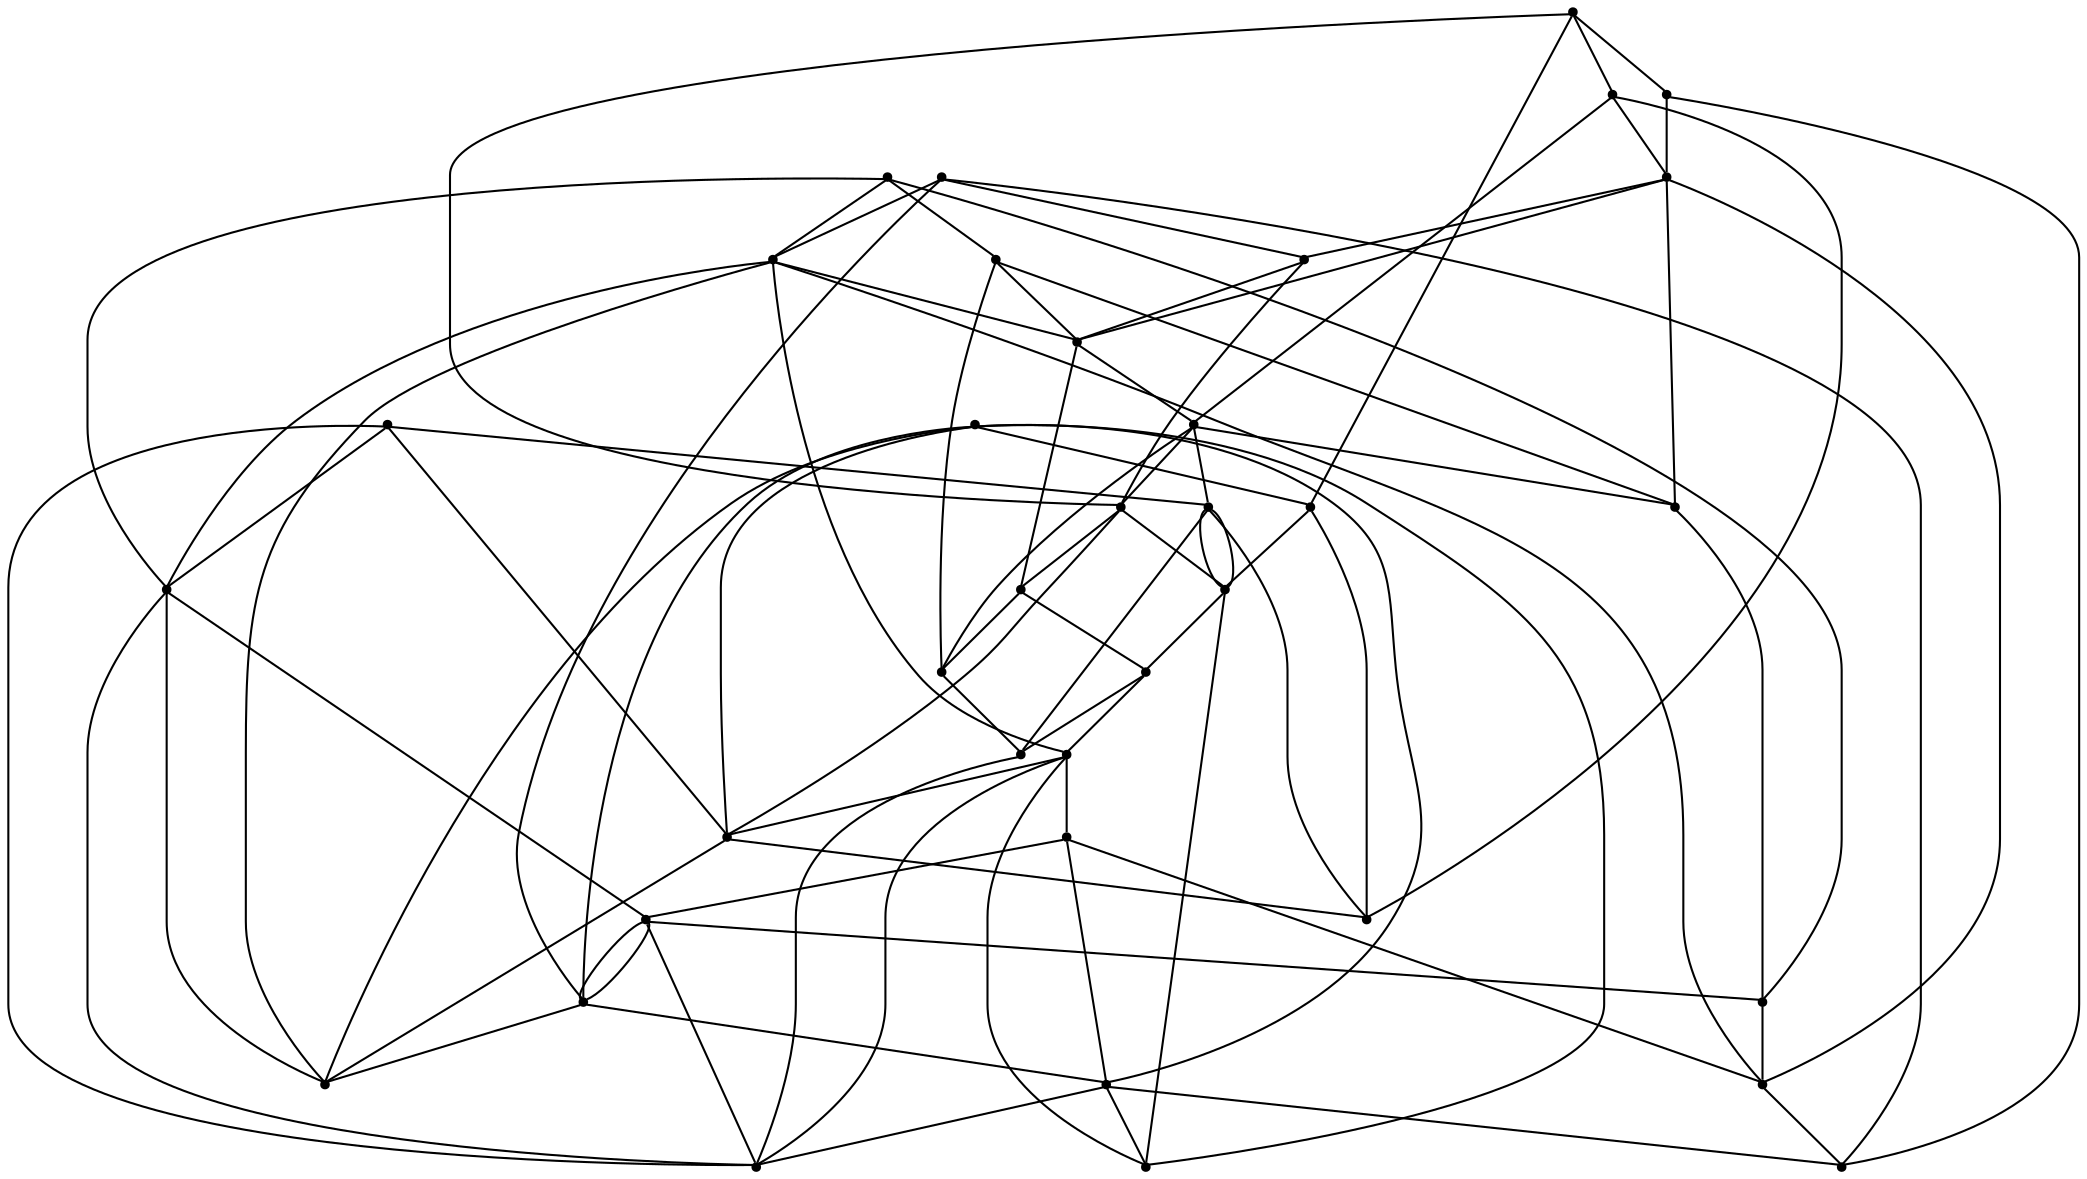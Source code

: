 graph {
  node [shape=point,comment="{\"directed\":false,\"doi\":\"10.1007/978-3-319-03841-4_15\",\"figure\":\"5\"}"]

  v0 [pos="1485.1206804228555,758.1830917807997"]
  v1 [pos="1485.1206804228555,1041.6960771599815"]
  v2 [pos="1464.4933468562451,1053.9732732834536"]
  v3 [pos="1464.4933468562451,770.4600335494999"]
  v4 [pos="1470.9396192333813,885.7623582018466"]
  v5 [pos="1341.0126002052261,736.9213220543318"]
  v6 [pos="1439.9256419749543,745.9061500120995"]
  v7 [pos="1341.0126002052261,1020.4343074335137"]
  v8 [pos="1439.9256419749543,1029.4191353912813"]
  v9 [pos="1499.3059408067163,914.1170650937064"]
  v10 [pos="1383.564182162422,779.4448615072674"]
  v11 [pos="1356.7239496279349,875.3857009329902"]
  v12 [pos="1267.8224235181278,928.2902216859022"]
  v13 [pos="1264.0238068260837,782.7372296729719"]
  v14 [pos="993.7914598425727,758.1830917807997"]
  v15 [pos="1264.0238068260837,1066.2502150521539"]
  v16 [pos="1014.4188570333406,745.9061500120995"]
  v17 [pos="1095.3480217271635,736.9213220543318"]
  v18 [pos="1383.5641821624222,1062.9581012412214"]
  v19 [pos="1137.8996036843596,1062.9581012412214"]
  v20 [pos="1095.3480217271635,1020.4343074335137"]
  v21 [pos="1214.888397063502,733.629208243399"]
  v22 [pos="1214.888397063502,1017.1421936225811"]
  v23 [pos="1038.9865619146315,1053.9732732834536"]
  v24 [pos="993.7914598425729,1041.6960771599815"]
  v25 [pos="1073.0528444990691,875.3857009329902"]
  v26 [pos="1137.8996036843596,779.4448615072675"]
  v27 [pos="1122.1882542616506,924.4937223625628"]
  v28 [pos="1014.4188570333407,1029.4191353912815"]
  v29 [pos="979.6062630828692,885.7623582018466"]
  v30 [pos="1038.9865619146315,770.4600335494999"]
  v31 [pos="1007.972521032047,914.1170650937064"]
  v32 [pos="1523.1273343219734,899.9395844703906"]
  v33 [pos="1405.8593593905166,924.4937223625628"]
  v34 [pos="1211.0897803714577,871.5892016096508"]
  v35 [pos="955.7849331917695,899.9395844703906"]

  v0 -- v14 [id="-1",pos="1485.1206804228555,758.1830917807997 1446.4753146105668,696.2005160424844 1386.0072395687807,648.1410705483286 1313.03005954919,627.3616922614715 1288.8167412244895,621.5856769268842 1288.8167412244895,621.5856769268842 1288.8167412244895,621.5856769268842 1264.228167619579,617.9392469188851 1264.228167619579,617.9392469188851 1264.228167619579,617.9392469188851 1152.0454452130318,606.2404316883542 1045.7070934394485,661.4351211485575 993.7914598425727,758.1830917807997"]
  v0 -- v32 [id="-2",pos="1485.1206804228555,758.1830917807997 1505.1146831070157,795.2670081813853 1518.8119610984631,836.4516338486874 1522.6603330068253,880.1363485939066 1523.1273343219734,899.9395844703906 1523.1273343219734,899.9395844703906 1523.1273343219734,899.9395844703906"]
  v1 -- v24 [id="-3",pos="1485.1206804228555,1041.6960771599815 1439.5985358470448,1120.5021047657692 1357.901579170427,1174.1442351418045 1264.1780317835658,1182.3733425529808 1239.4561019447929,1183.4526334382654 1239.4561019447929,1183.4526334382654 1239.4561019447929,1183.4526334382654 1214.7340448577052,1182.3733425529808 1214.7340448577052,1182.3733425529808 1214.7340448577052,1182.3733425529808 1121.0075584750175,1174.1442678455785 1039.3102181889792,1120.502531129667 993.7914598425729,1041.6960771599815"]
  v35 -- v14 [id="-7",pos="955.7849331917695,899.9395844703906 956.8648260149316,875.2313711752228 956.8648260149316,875.2313711752228 956.8648260149316,875.2313711752228 960.5734920556732,833.0391584003894 973.5009482840215,793.285100876461 993.7914598425727,758.1830917807997"]
  v35 -- v24 [id="-10",pos="955.7849331917695,899.9395844703906 956.8648260149316,924.6477977655585 956.8648260149316,924.6477977655585 956.8648260149316,924.6477977655585 960.0920977737292,949.168488005244 960.0920977737292,949.168488005244 960.0920977737292,949.168488005244 965.450142563087,973.3182653990054 965.450142563087,973.3182653990054 965.450142563087,973.3182653990054 971.9872384590624,997.6636569226567 981.5895983805884,1020.5922760470912 993.7914598425729,1041.6960771599815"]
  v1 -- v32 [id="-11",pos="1485.1206804228555,1041.6960771599815 1497.321196416331,1020.5915962232215 1506.9240608302255,997.6632960075357 1513.461934078184,973.3182653990054 1518.8199788675417,949.168488005244 1518.8199788675417,949.168488005244 1518.8199788675417,949.168488005244 1522.0430514319523,924.6477977655585 1522.0430514319523,924.6477977655585 1522.0430514319523,924.6477977655585 1523.1273343219734,899.9395844703906 1523.1273343219734,899.9395844703906 1523.1273343219734,899.9395844703906"]
  v2 -- v24 [id="-12",pos="1464.4933468562451,1053.9732732834536 1421.491183023466,1124.2736065313825 1348.3675813397542,1172.6360343307717 1263.37331344106,1181.9440552869373 1239.4561019447929,1183.4526334382654 1239.4561019447929,1183.4526334382654 1239.4561019447929,1183.4526334382654 1215.538763200211,1182.8025662303314 1215.538763200211,1182.8025662303314 1215.538763200211,1182.8025662303314 1120.97531077966,1175.8515473103348 1040.8008476912273,1119.9141842025413 993.7914598425729,1041.6960771599815"]
  v2 -- v32 [id="-13",pos="1464.4933468562451,1053.9732732834536 1483.5037640206851,1029.0085918778464 1496.5114514863044,999.7736002150725 1504.5429724487428,968.5632937069689 1509.7301227513856,944.3218214179867 1509.7301227513856,944.3218214179867 1509.7301227513856,944.3218214179867 1512.8489789460127,919.7470172006088 1512.8489789460127,919.7470172006088 1512.8489789460127,919.7470172006088 1513.8955963348665,895.0179468141562 1513.8955963348665,895.0179468141562 1513.8955963348665,895.0179468141562 1523.1273343219734,899.9395844703906 1523.1273343219734,899.9395844703906 1523.1273343219734,899.9395844703906"]
  v3 -- v16 [id="-14",pos="1464.4933468562451,770.4600335494999 1431.4780482270194,706.3448598630964 1376.5852528468492,654.1712865391489 1306.7045458227553,629.7537717125197 1284.5719919409169,623.1901468271672 1284.5719919409169,623.1901468271672 1284.5719919409169,623.1901468271672 1262.097394589019,618.7394470308525 1262.097394589019,618.7394470308525 1262.097394589019,618.7394470308525 1156.9365216547353,603.244536534387 1062.8043488985184,657.1254939027315 1014.4188570333406,745.9061500120995"]
  v3 -- v9 [id="-15",pos="1464.4933468562451,770.4600335494999 1483.359476358169,807.1679998227883 1495.0714097168438,847.784263805595 1498.3135311999479,889.3503502010329 1499.3059408067163,914.1170650937064 1499.3059408067163,914.1170650937064 1499.3059408067163,914.1170650937064"]
  v4 -- v11 [id="-16",pos="1470.9396192333813,885.7623582018466 1454.0108978400208,883.2330842264478 1436.8978250582536,881.4925955419703 1419.9821408518333,879.8903875296115 1400.067779592791,878.2234735328606 1400.067779592791,878.2234735328606 1400.067779592791,878.2234735328606 1378.9233088750195,876.7148953815323 1378.9233088750195,876.7148953815323 1378.9233088750195,876.7148953815323 1371.5263488956355,876.234417315882 1364.1262874400911,875.7931539788959 1356.7239496279349,875.3857009329902"]
  v4 -- v32 [id="-17",pos="1470.9396192333813,885.7623582018466 1479.4633897746407,887.0256237894951 1487.939421931046,888.4937029923508 1496.3205680942667,890.2421180308352 1506.1191973236039,892.6008134180894 1506.1191973236039,892.6008134180894 1506.1191973236039,892.6008134180894 1513.8957235831813,895.0178832254633 1513.8957235831813,895.0178832254633 1513.8957235831813,895.0178832254633 1523.1273343219734,899.9395844703906 1523.1273343219734,899.9395844703906 1523.1273343219734,899.9395844703906"]
  v4 -- v0 [id="-19",pos="1470.9396192333813,885.7623582018466 1479.4633389769065,887.0257006197089 1487.9393324801044,888.4937744660625 1496.320440845952,890.2421816195281 1506.119070075289,892.6008770067823 1506.119070075289,892.6008770067823 1506.119070075289,892.6008770067823 1513.8955963348665,895.0179468141562 1513.8955963348665,895.0179468141562 1513.8955963348665,895.0179468141562 1512.8489789460127,870.3263937565388 1512.8489789460127,870.3263937565388 1512.8489789460127,870.3263937565388 1509.7301227513856,845.8640779369731 1509.7301227513856,845.8640779369731 1509.7301227513856,845.8640779369731 1504.5429724487428,821.8059954384322 1504.5429724487428,821.8059954384322 1504.5429724487428,821.8059954384322 1497.346189511186,798.347935846481 1497.346189511186,798.347935846481 1497.346189511186,798.347935846481 1492.666353540649,785.1389093890036 1487.0808304764882,772.4609112941109 1485.1206804228555,758.1830917807997"]
  v35 -- v31 [id="-20",pos="955.7849331917695,899.9395844703906 965.0164803064044,904.861222126625 965.0164803064044,904.861222126625 965.0164803064044,904.861222126625 978.4870210028787,909.3980008736519 993.4279762508322,911.9994461155821 1007.972521032047,914.1170650937064"]
  v4 -- v31 [id="-21",pos="1470.9396192333813,885.7623582018466 1463.6198237755043,779.5111042367623 1401.9129481228083,671.9606013759535 1300.412625651416,630.8040025651305 1280.3523105753507,623.8944551901798 1280.3523105753507,623.8944551901798 1280.3523105753507,623.8944551901798 1259.9792191416195,619.093636050533 1259.9792191416195,619.093636050533 1259.9792191416195,619.093636050533 1144.0290277577576,598.6527963499314 1050.6241837887974,678.9576848910472 1018.1215921202175,785.8459536934632 1011.9462950293505,808.9580907958162 1011.9462950293505,808.9580907958162 1011.9462950293505,808.9580907958162 1007.493049382053,832.7620092886726 1007.493049382053,832.7620092886726 1007.493049382053,832.7620092886726 1004.8161265845675,857.074319381591 1004.8161265845675,857.074319381591 1004.8161265845675,857.074319381591 1003.9196622071237,881.7158281378639 1003.9196622071237,881.7158281378639 1003.9196622071237,881.7158281378639 1004.8161265845675,906.4948792369679 1004.8161265845675,906.4948792369679 1004.8161265845675,906.4948792369679 1007.972521032047,914.1170650937064 1007.972521032047,914.1170650937064 1007.972521032047,914.1170650937064"]
  v29 -- v16 [id="-22",pos="979.6062630828692,885.7623582018466 980.5945371194082,861.1082588843714 980.5945371194082,861.1082588843714 980.5945371194082,861.1082588843714 983.5508335919367,836.7501013438427 983.5508335919367,836.7501013438427 983.5508335919367,836.7501013438427 988.4584829712217,812.867014928275 988.4584829712217,812.867014928275 988.4584829712217,812.867014928275 995.2717394881092,789.6507195468848 995.2717394881092,789.6507195468848 995.2717394881092,789.6507195468848 1000.45573498307,774.3030479061156 1006.8743761628973,759.668035060002 1014.4188570333406,745.9061500120995"]
  v24 -- v28 [id="-36",pos="993.7914598425729,1041.6960771599815 995.8012833499591,1035.3408960100892 995.8012833499591,1035.3408960100892 995.8012833499591,1035.3408960100892 1000.2044567854009,1033.2988723136802 1000.2044567854009,1033.2988723136802 1000.2044567854009,1033.2988723136802 1004.7236664685443,1031.7274613696597 1009.5077386583442,1030.461538079403 1014.4188570333407,1029.4191353912815"]
  v14 -- v16 [id="-37",pos="993.7914598425727,758.1830917807997 995.8012833499591,751.8279106309071 995.8012833499591,751.8279106309071 995.8012833499591,751.8279106309071 1000.2044567854009,749.7858869344982 1000.2044567854009,749.7858869344982 1000.2044567854009,749.7858869344982 1004.723666468544,748.2144759904779 1009.5077386583439,746.948552700221 1014.4188570333406,745.9061500120995"]
  v14 -- v30 [id="-39",pos="993.7914598425727,758.1830917807997 1001.7847536063341,762.4462685216317 1001.7847536063341,762.4462685216317 1001.7847536063341,762.4462685216317 1013.4521842652989,766.3751941265643 1026.3909042383953,768.6266054838743 1038.9865619146315,770.4600335494999"]
  v4 -- v29 [id="-42",pos="1470.9396192333813,885.7623582018466 1473.7009481863292,888.1489863122204 1473.9123702232826,890.7676817244658 1474.0919417347886,893.3844168811993 1474.9926053066192,918.1634679803033 1474.9926053066192,918.1634679803033 1474.9926053066192,918.1634679803033 1474.0919417347886,942.8049767365762 1474.0919417347886,942.8049767365762 1474.0919417347886,942.8049767365762 1471.415018937303,967.1172868294944 1471.415018937303,967.1172868294944 1471.415018937303,967.1172868294944 1466.961836914163,990.9212053223508 1466.961836914163,990.9212053223508 1466.961836914163,990.9212053223508 1444.6249222388292,1091.9377578073036 1368.8077040936294,1180.3105253539802 1259.9792191416195,1183.9611522157134 1239.4561019447929,1183.4526970269585 1239.4561019447929,1183.4526970269585 1239.4561019447929,1183.4526970269585 1222.1102479190654,1183.9611522157134 1222.1102479190654,1183.9611522157134 1222.1102479190654,1183.9611522157134 1122.1340464795653,1179.5062555656646 1063.2374184921841,1079.5898510572813 1047.1716825128847,990.9212053223508 1043.4106040736929,967.1172868294944 1043.4106040736929,967.1172868294944 1043.4106040736929,967.1172868294944 1041.1464748092703,942.8049767365762 1041.1464748092703,942.8049767365762 1041.1464748092703,942.8049767365762 1040.3917650544627,918.1634679803033 1040.3917650544627,918.1634679803033 1040.3917650544627,918.1634679803033 1041.1464748092703,893.3844168811993 1041.1464748092703,893.3844168811993 1041.1464748092703,893.3844168811993 1046.5128543632445,794.7224265184597 1094.1680481044473,676.1738990914835 1187.935677018772,630.8040025651305 1204.8894789867416,623.8944551901798 1204.8894789867416,623.8944551901798 1204.8894789867416,623.8944551901798 1222.1102479190654,619.093636050533 1222.1102479190654,619.093636050533 1222.1102479190654,619.093636050533 1329.2584188747453,597.4401599755497 1403.1450255884934,692.1806992333211 1426.5201592639073,785.8459536934632 1431.740521376701,808.9580907958162 1431.740521376701,808.9580907958162 1431.740521376701,808.9580907958162 1435.5015998158926,832.7620092886726 1435.5015998158926,832.7620092886726 1435.5015998158926,832.7620092886726 1437.7657290803154,857.074319381591 1437.7657290803154,857.074319381591 1437.7657290803154,857.074319381591 1438.5246380295098,881.7158281378639 1438.5246380295098,881.7158281378639 1438.5246380295098,881.7158281378639 1437.7657290803154,906.4948792369679 1437.7657290803154,906.4948792369679 1437.7657290803154,906.4948792369679 1435.5015998158926,931.2197527696862 1435.5015998158926,931.2197527696862 1435.5015998158926,931.2197527696862 1431.740521376701,955.715452653046 1431.740521376701,955.715452653046 1431.740521376701,955.715452653046 1415.3788058172831,1048.6139546537074 1356.0401171844455,1158.2276984242603 1256.806155164907,1180.7855964789412 1239.4561019447929,1183.4526970269585 1239.4561019447929,1183.4526970269585 1239.4561019447929,1183.4526970269585 1217.0732506278327,1183.2151296701315 1217.0732506278327,1183.2151296701315 1217.0732506278327,1183.2151296701315 1103.612290777194,1176.214014577346 1017.4460308171871,1090.4082589759978 991.3480377026615,982.6823363214721 986.4945961054618,958.715885129459 986.4945961054618,958.715885129459 986.4945961054618,958.715885129459 983.5757742616285,934.3077468762789 983.5757742616285,934.3077468762789 983.5757742616285,934.3077468762789 982.5958986138633,909.6370509099461 982.5958986138633,909.6370509099461 982.5958986138633,909.6370509099461 979.6062630828692,885.7623582018466 979.6062630828692,885.7623582018466 979.6062630828692,885.7623582018466"]
  v5 -- v21 [id="-43",pos="1341.0126002052261,736.9213220543318 1305.1594541134273,735.0266910363396 1269.4426239952725,734.4777533222075 1236.395652726638,733.7247820488892 1214.888397063502,733.629208243399 1214.888397063502,733.629208243399 1214.888397063502,733.629208243399"]
  v6 -- v5 [id="-44",pos="1439.9256419749543,745.9061500120995 1408.1818209715307,741.194732095051 1374.5379964307456,738.4625887944007 1341.0126002052261,736.9213220543318"]
  v6 -- v0 [id="-45",pos="1439.9256419749543,745.9061500120995 1450.2860685556711,747.7994815201662 1460.4786809481122,749.672374437421 1470.389397520384,751.8277834535213 1477.1233783371795,753.9197878625816 1477.1233783371795,753.9197878625816 1477.1233783371795,753.9197878625816 1485.1206804228555,758.1830917807997 1485.1206804228555,758.1830917807997 1485.1206804228555,758.1830917807997"]
  v7 -- v22 [id="-49",pos="1341.0126002052261,1020.4343074335137 1305.159449637593,1018.5398035241178 1269.4426219246413,1017.9908658315964 1236.395652726638,1017.2378946054571 1214.888397063502,1017.1421936225811 1214.888397063502,1017.1421936225811 1214.888397063502,1017.1421936225811"]
  v8 -- v7 [id="-50",pos="1439.9256419749543,1029.4191353912813 1408.1818044948589,1024.7078431528098 1374.5379847711201,1021.9757006306373 1341.0126002052261,1020.4343074335137"]
  v8 -- v1 [id="-51",pos="1439.9256419749543,1029.4191353912813 1450.28605530372,1031.3125916416875 1460.4786745053905,1033.1854855928086 1470.389397520384,1035.3408960100892 1477.1233783371795,1037.4329004191495 1477.1233783371795,1037.4329004191495 1477.1233783371795,1037.4329004191495 1485.1206804228555,1041.6960771599815 1485.1206804228555,1041.6960771599815 1485.1206804228555,1041.6960771599815"]
  v8 -- v23 [id="-61",pos="1439.9256419749543,1029.4191353912813 1405.5457219612201,1104.1025103855134 1342.7737603807193,1166.6068312104244 1259.628904531101,1181.1356522335805 1239.4561019447929,1183.4526970269585 1239.4561019447929,1183.4526970269585 1239.4561019447929,1183.4526970269585 1219.28317211017,1183.606836018647 1219.28317211017,1183.606836018647 1219.28317211017,1183.606836018647 1136.2129700509113,1179.2654995522785 1073.402105497904,1124.520812013941 1038.9865619146315,1053.9732732834536"]
  v8 -- v4 [id="-62",pos="1439.9256419749543,1029.4191353912813 1450.2836250272126,1006.9317996681704 1458.0630770867822,983.3416907836552 1463.0506054635612,959.6243767855046 1467.4246390349242,935.2079084135493 1467.4246390349242,935.2079084135493 1467.4246390349242,935.2079084135493 1470.0556251907833,910.5246854747071 1470.0556251907833,910.5246854747071 1470.0556251907833,910.5246854747071 1470.9396192333813,885.7623582018466 1470.9396192333813,885.7623582018466 1470.9396192333813,885.7623582018466"]
  v9 -- v32 [id="-63",pos="1499.3059408067163,914.1170650937064 1502.4080474899401,913.4002881296532 1505.4912441972913,912.6898342739058 1508.5376787938235,911.9206480508371 1515.7219913965343,909.6369237325601 1515.7219913965343,909.6369237325601 1515.7219913965343,909.6369237325601 1520.800598886692,907.2782283453059 1520.800598886692,907.2782283453059 1520.800598886692,907.2782283453059 1523.1273343219734,899.9395844703906 1523.1273343219734,899.9395844703906 1523.1273343219734,899.9395844703906"]
  v9 -- v33 [id="-64",pos="1499.3059408067163,914.1170650937064 1475.275028179481,919.1409926724459 1449.5067208028809,921.1313641300434 1425.3985926176633,923.164146381863 1405.8593593905166,924.4937223625628 1405.8593593905166,924.4937223625628 1405.8593593905166,924.4937223625628"]
  v10 -- v17 [id="-67",pos="1383.564182162422,779.4448615072674 1364.155368169837,719.3985347062937 1331.3844078325556,662.7675556176143 1282.5246938048356,632.4458626168628 1268.3478318097482,624.994666755442 1268.3478318097482,624.994666755442 1268.3478318097482,624.994666755442 1253.9583378807067,619.6521991293253 1253.9583378807067,619.6521991293253 1253.9583378807067,619.6521991293253 1173.949909412403,597.6777289338427 1120.382795465707,667.4497982854846 1095.3480217271635,736.9213220543318"]
  v10 -- v33 [id="-68",pos="1383.564182162422,779.4448615072674 1396.6807626886725,820.3541143911921 1403.6375748990831,862.8319404003003 1405.2214635886535,899.6938141721743 1405.8593593905166,924.4937223625628 1405.8593593905166,924.4937223625628 1405.8593593905166,924.4937223625628"]
  v25 -- v17 [id="-69",pos="1073.0528444990691,875.3857009329902 1073.68666835486,850.773315798084 1073.68666835486,850.773315798084 1073.68666835486,850.773315798084 1075.5796142851443,826.5318435091018 1075.5796142851443,826.5318435091018 1075.5796142851443,826.5318435091018 1078.723538397778,802.848807121526 1078.723538397778,802.848807121526 1078.723538397778,802.848807121526 1083.089300828682,779.9033995720638 1083.089300828682,779.9033995720638 1083.089300828682,779.9033995720638 1085.855420175188,766.1587611093357 1089.900012329813,751.5389807146873 1095.3480217271635,736.9213220543318"]
  v3 -- v0 [id="-70",pos="1464.4933468562451,770.4600335494999 1467.1794294095528,769.8403820558408 1469.8489714465127,769.225438445651 1472.4867042441635,768.5596854609632 1478.7078743524996,766.5801694497152 1478.7078743524996,766.5801694497152 1478.7078743524996,766.5801694497152 1483.1068485935543,764.5381457533063 1483.1068485935543,764.5381457533063 1483.1068485935543,764.5381457533063 1485.1206804228555,758.1830917807997 1485.1206804228555,758.1830917807997 1485.1206804228555,758.1830917807997"]
  v3 -- v10 [id="-71",pos="1464.4933468562451,770.4600335494999 1443.6807654650677,774.8107986834202 1421.3637785414326,776.5347349304961 1400.4847723202408,778.2946056406607 1383.564182162422,779.4448615072674 1383.564182162422,779.4448615072674 1383.564182162422,779.4448615072674"]
  v2 -- v1 [id="-74",pos="1464.4933468562451,1053.9732732834536 1467.1794118309936,1053.353498661725 1469.8489627619629,1052.7385531941636 1472.4867042441635,1052.072798017531 1478.7078743524996,1050.093282006283 1478.7078743524996,1050.093282006283 1478.7078743524996,1050.093282006283 1483.1068485935543,1048.0512583098741 1483.1068485935543,1048.0512583098741 1483.1068485935543,1048.0512583098741 1485.1206804228555,1041.6960771599815 1485.1206804228555,1041.6960771599815 1485.1206804228555,1041.6960771599815"]
  v2 -- v18 [id="-75",pos="1464.4933468562451,1053.9732732834536 1443.6807464284707,1058.3239127105217 1421.3637696364394,1060.047848237657 1400.4847723202408,1061.8077181972285 1383.5641821624222,1062.9581012412214 1383.5641821624222,1062.9581012412214 1383.5641821624222,1062.9581012412214"]
  v11 -- v34 [id="-82",pos="1356.7239496279349,875.3857009329902 1324.7685952197953,873.6428586855274 1292.768020497742,872.5833233354174 1260.7756663436664,872.0182981096154 1235.920253022716,871.697429565036 1235.920253022716,871.697429565036 1235.920253022716,871.697429565036 1211.0897803714577,871.5892016096508 1211.0897803714577,871.5892016096508 1211.0897803714577,871.5892016096508"]
  v11 -- v27 [id="-84",pos="1356.7239496279349,875.3857009329902 1354.7643951331524,794.2886730388892 1329.6010561313383,683.1565190609917 1271.4668152526901,632.9876382807186 1260.9342177438502,625.3614463363247 1260.9342177438502,625.3614463363247 1260.9342177438502,625.3614463363247 1250.2347976943674,619.8312648886465 1250.2347976943674,619.8312648886465 1250.2347976943674,619.8312648886465 1169.9226600787879,589.5055628703929 1130.6652824939501,722.7856827909711 1123.2390708448913,777.9405437983662 1119.9950023085462,800.8317737814428 1119.9950023085462,800.8317737814428 1119.9950023085462,800.8317737814428 1117.6559237867334,824.4772928401836 1117.6559237867334,824.4772928401836 1117.6559237867334,824.4772928401836 1116.250720646902,848.69377477284 1116.250720646902,848.69377477284 1116.250720646902,848.69377477284 1115.779520137367,873.301963054012 1115.779520137367,873.301963054012 1115.779520137367,873.301963054012 1116.250720646902,898.114334628217 1116.250720646902,898.114334628217 1116.250720646902,898.114334628217 1122.1882542616506,924.4937223625628 1122.1882542616506,924.4937223625628 1122.1882542616506,924.4937223625628"]
  v11 -- v13 [id="-85",pos="1356.7239496279349,875.3857009329902 1361.9136853378475,884.4784937735013 1362.4034062380722,893.3966946961805 1362.6658096853853,901.7732916087253 1363.1370101949203,926.5856631829304 1363.1370101949203,926.5856631829304 1363.1370101949203,926.5856631829304 1362.6658096853853,951.1938514641023 1362.6658096853853,951.1938514641023 1362.6658096853853,951.1938514641023 1361.2607337938687,975.4103333967588 1361.2607337938687,975.4103333967588 1361.2607337938687,975.4103333967588 1358.921528023741,999.0558524554995 1358.921528023741,999.0558524554995 1358.921528023741,999.0558524554995 1353.4717371994454,1054.364916043276 1323.629335174961,1183.6818706763172 1250.2347976943674,1184.6987810538271 1239.4562291931077,1183.4568938806924 1239.4562291931077,1183.4568938806924 1239.4562291931077,1183.4568938806924 1241.3117641188542,1179.9437457730976 1241.3117641188542,1179.9437457730976 1241.3117641188542,1179.9437457730976 1249.067294406497,1156.202398554095 1250.647718475745,1123.9679547398364 1253.1578187325877,1099.176376668223 1254.5337547600254,1080.673402384993 1254.5337547600254,1080.673402384993 1254.5337547600254,1080.673402384993 1255.7888048884467,1060.795131850839 1255.7888048884467,1060.795131850839 1255.7888048884467,1060.795131850839 1258.4616557398601,1014.479226339605 1259.825121432452,968.0632958143752 1260.454746093856,921.6764889105124 1260.6965178918892,896.8391269799816 1260.6965178918892,896.8391269799816 1260.6965178918892,896.8391269799816 1260.775793591981,872.0225585520425 1260.775793591981,872.0225585520425 1260.775793591981,872.0225585520425 1260.6965178918892,847.4185035359117 1260.6965178918892,847.4185035359117 1260.6965178918892,847.4185035359117 1260.454746093856,823.2187454294987 1260.454746093856,823.2187454294987 1260.454746093856,823.2187454294987 1260.0502237012522,799.5982167270837 1260.0502237012522,799.5982167270837 1260.0502237012522,799.5982167270837 1259.9312938368253,794.0161941629121 1259.8003187537527,788.433515226335 1264.0238068260837,782.7372296729719"]
  v27 -- v7 [id="-86",pos="1122.1882542616506,924.4937223625628 1119.9950023085462,947.5891356386725 1119.9950023085462,947.5891356386725 1119.9950023085462,947.5891356386725 1126.8417251322142,1015.7627641066157 1158.343572429409,1148.847094441629 1228.6775334435329,1180.0521644945616 1239.4562291931077,1183.4568938806924 1239.4562291931077,1183.4568938806924 1239.4562291931077,1183.4568938806924 1249.6760503442815,1180.235554285003 1249.6760503442815,1180.235554285003 1249.6760503442815,1180.235554285003 1297.457145677803,1158.682368412788 1326.131668017736,1084.8445590429228 1341.0126002052261,1020.4343074335137"]
  v7 -- v11 [id="-87",pos="1341.0126002052261,1020.4343074335137 1347.1402325561364,993.7330300311831 1350.9257445944513,968.6979540032099 1352.7294977794838,949.6019721250216 1354.943618456208,924.9895869901155 1354.943618456208,924.9895869901155 1354.943618456208,924.9895869901155 1356.2779442847213,900.193875653461 1356.2779442847213,900.193875653461 1356.2779442847213,900.193875653461 1356.7239496279349,875.3857009329902 1356.7239496279349,875.3857009329902 1356.7239496279349,875.3857009329902"]
  v12 -- v33 [id="-88",pos="1267.8224235181278,928.2902216859022 1306.9048346701786,928.277503947314 1346.012186491921,927.5273481366911 1385.0486610023454,925.6353937556225 1405.8593593905166,924.4937223625628 1405.8593593905166,924.4937223625628 1405.8593593905166,924.4937223625628"]
  v13 -- v21 [id="-90",pos="1264.0238068260837,782.7372296729719 1263.6171373254024,775.3403370031824 1263.1752283878452,767.9457785322281 1262.6938074402722,760.5543141405633 1261.188587125044,739.4216930494581 1261.188587125044,739.4216930494581 1261.188587125044,739.4216930494581 1259.516544269173,719.5184957476713 1259.516544269173,719.5184957476713 1259.516544269173,719.5184957476713 1257.106461187727,694.1018408244495 1254.3836017486155,668.2391748089408 1249.1590404414349,643.2226199417028 1246.7989659476875,633.4293253418855 1246.7989659476875,633.4293253418855 1246.7989659476875,633.4293253418855 1244.3806117257827,625.6572609358855 1244.3806117257827,625.6572609358855 1244.3806117257827,625.6572609358855 1241.9287911970976,619.981334203987 1241.9287911970976,619.981334203987 1241.9287911970976,619.981334203987 1239.4562291931077,616.4307959449427 1239.4562291931077,616.4307959449427 1239.4562291931077,616.4307959449427 1236.9835399408028,615.0430363102021 1236.9835399408028,615.0430363102021 1236.9835399408028,615.0430363102021 1234.5318466604324,615.8139856234168 1234.5318466604324,615.8139856234168 1234.5318466604324,615.8139856234168 1232.1133651902128,618.756107268403 1232.1133651902128,618.756107268403 1232.1133651902128,618.756107268403 1229.7534179447803,623.8320110937118 1229.7534179447803,623.8320110937118 1229.7534179447803,623.8320110937118 1227.468419956738,631.0123191232046 1227.468419956738,631.0123191232046 1227.468419956738,631.0123191232046 1225.2751680036336,640.2387841141474 1225.2751680036336,640.2387841141474 1225.2751680036336,640.2387841141474 1223.1861324203128,651.4406954399899 1223.1861324203128,651.4406954399899 1223.1861324203128,651.4406954399899 1218.8564863283866,678.4918125986371 1216.5720421043686,706.1535315666456 1214.888397063502,733.629208243399"]
  v13 -- v12 [id="-91",pos="1264.0238068260837,782.7372296729719 1265.7701275095237,814.6761677478813 1266.8275953694856,846.660295262345 1267.3929604558323,878.6361641500465 1267.7140079539572,903.4777229343114 1267.7140079539572,903.4777229343114 1267.7140079539572,903.4777229343114 1267.8224235181278,928.2902216859022 1267.8224235181278,928.2902216859022 1267.8224235181278,928.2902216859022"]
  v13 -- v10 [id="-95",pos="1264.0238068260837,782.7372296729719 1297.8691863361078,782.7245119343837 1331.7351800731221,782.0743811377567 1365.542894081979,780.4365907623727 1383.564182162422,779.4448615072674 1383.564182162422,779.4448615072674 1383.564182162422,779.4448615072674"]
  v15 -- v18 [id="-97",pos="1264.0238068260837,1066.2502150521539 1297.8691863361078,1066.2376244909515 1331.7351800731221,1065.5874936943246 1365.542894081979,1063.9497033189405 1383.5641821624222,1062.9581012412214 1383.5641821624222,1062.9581012412214 1383.5641821624222,1062.9581012412214"]
  v14 -- v1 [id="-101",pos="993.7914598425727,758.1830917807997 989.3667001251132,770.0148000941967 984.222052037931,781.6952146071857 979.8481621292171,793.8597187213314 972.6012433556471,817.196896208002 972.6012433556471,817.196896208002 972.6012433556471,817.196896208002 967.380817618696,841.159150546281 967.380817618696,841.159150546281 967.380817618696,841.159150546281 964.2410927004494,865.5714856531953 964.2410927004494,865.5714856531953 964.2410927004494,865.5714856531953 963.1861405469791,890.2421816195281 963.1861405469791,890.2421816195281 963.1861405469791,890.2421816195281 964.2410927004494,914.9879122435311 964.2410927004494,914.9879122435311 964.2410927004494,914.9879122435311 967.380817618696,939.6168940272947 967.380817618696,939.6168940272947 967.380817618696,939.6168940272947 972.6012433556471,963.9500612114975 972.6012433556471,963.9500612114975 972.6012433556471,963.9500612114975 1002.0391229875278,1078.0395587233838 1097.5747399870484,1166.6916078094569 1215.3762671022698,1181.527358582096 1239.4520299987207,1183.4526970269585 1239.4520299987207,1183.4526970269585 1239.4520299987207,1183.4526970269585 1263.5318648412438,1183.2151296701315 1263.5318648412438,1183.2151296701315 1263.5318648412438,1183.2151296701315 1359.2385489287585,1177.9040645970201 1440.8736457686114,1122.6209816489886 1485.1206804228555,1041.6960771599815"]
  v14 -- v1 [id="-102",pos="993.7914598425727,758.1830917807997 1046.3134004190235,661.4074755741938 1151.0414532102834,604.4147777897472 1263.5318648412438,618.3518103586853 1287.424135667819,622.4150006602185 1287.424135667819,622.4150006602185 1287.424135667819,622.4150006602185 1310.953494300715,628.5951857271377 1310.953494300715,628.5951857271377 1310.953494300715,628.5951857271377 1424.3937126760488,663.880169907847 1504.6807823736217,767.0803581083876 1514.6669756189067,884.891320285943 1515.7219913965343,909.6370509099461 1515.7219913965343,909.6370509099461 1515.7219913965343,909.6370509099461 1514.6669756189067,934.3077468762789 1514.6669756189067,934.3077468762789 1514.6669756189067,934.3077468762789 1511.52725070066,958.715885129459 1511.52725070066,958.715885129459 1511.52725070066,958.715885129459 1506.3068885878665,982.6823363214721 1506.3068885878665,982.6823363214721 1506.3068885878665,982.6823363214721 1500.8895646589197,1003.2639606388664 1493.2621010859887,1022.7966633111052 1485.1206804228555,1041.6960771599815"]
  v2 -- v9 [id="-104",pos="1464.4933468562451,1053.9732732834536 1475.825523783221,1033.2329772879766 1484.6015503107778,1010.7174586414629 1490.4495853481344,987.008020747465 1495.357298351577,963.1291311856314 1495.357298351577,963.1291311856314 1495.357298351577,963.1291311856314 1498.3135311999479,938.7667767913688 1498.3135311999479,938.7667767913688 1498.3135311999479,938.7667767913688 1499.3059408067163,914.1170650937064 1499.3059408067163,914.1170650937064 1499.3059408067163,914.1170650937064"]
  v2 -- v28 [id="-105",pos="1464.4933468562451,1053.9732732834536 1424.0521574857166,1128.037564471786 1351.0359640490294,1179.7433819213231 1262.097394589019,1183.606836018647 1239.4520299987207,1183.4526970269585 1239.4520299987207,1183.4526970269585 1239.4520299987207,1183.4526970269585 1216.806410911793,1181.1356522335805 1216.806410911793,1181.1356522335805 1216.806410911793,1181.1356522335805 1127.4205381571207,1167.4721149528066 1054.6644553056522,1107.5109988478398 1014.4188570333407,1029.4191353912815"]
  v15 -- v12 [id="-107",pos="1264.0238068260837,1066.2502150521539 1264.8958169659827,1052.0197077401126 1265.5588887429433,1037.7771598862585 1266.112969657719,1023.5515523388592 1266.855081829366,1000.7061062147 1266.855081829366,1000.7061062147 1266.855081829366,1000.7061062147 1267.3929604558323,977.0939076310602 1267.3929604558323,977.0939076310602 1267.3929604558323,977.0939076310602 1267.7140079539572,952.8982827896883 1267.7140079539572,952.8982827896883 1267.7140079539572,952.8982827896883 1267.8224235181278,928.2902216859022 1267.8224235181278,928.2902216859022 1267.8224235181278,928.2902216859022"]
  v15 -- v22 [id="-108",pos="1264.0238068260837,1066.2502150521539 1262.922419209977,1084.3616436435777 1261.4849018818522,1102.4537140215075 1259.516544269173,1120.4673971934435 1257.6901492075049,1135.348995413693 1257.6901492075049,1135.348995413693 1257.6901492075049,1135.348995413693 1255.7261987175877,1148.4469943856454 1255.7261987175877,1148.4469943856454 1255.7261987175877,1148.4469943856454 1254.1209612269627,1156.4899466235734 1251.06458395488,1178.1060325471076 1244.3806117257827,1184.0777738785669 1241.9287911970976,1184.8487231917816 1241.9287911970976,1184.8487231917816 1241.9287911970976,1184.8487231917816 1239.4562291931077,1183.4568938806924 1239.4562291931077,1183.4568938806924 1239.4562291931077,1183.4568938806924 1237.5966223212888,1184.807072597905 1237.5966223212888,1184.807072597905 1237.5966223212888,1184.807072597905 1235.753557730388,1183.9986059558555 1235.753557730388,1183.9986059558555 1235.753557730388,1183.9986059558555 1233.9397602518807,1181.0231002470753 1233.9397602518807,1181.0231002470753 1233.9397602518807,1181.0231002470753 1232.163501026226,1175.9098062703172 1232.163501026226,1175.9098062703172 1232.163501026226,1175.9098062703172 1227.5852339096823,1158.1527273552833 1226.100755069759,1138.3661517163496 1224.3787036261897,1120.1589920326805 1223.1236534977684,1103.572962486845 1223.1236534977684,1103.572962486845 1223.1236534977684,1103.572962486845 1221.9894892683637,1085.4283104883366 1221.9894892683637,1085.4283104883366 1221.9894892683637,1085.4283104883366 1220.7235601629764,1062.6541571423625 1219.8462716646222,1039.8468830246595 1214.888397063502,1017.1421936225811"]
  v13 -- v22 [id="-109",pos="1264.0238068260837,782.7372296729719 1258.8998632963412,753.985453264426 1257.745495511167,725.1164068721121 1255.7888048884467,696.3146001614045 1254.5337547600254,679.7244373505278 1254.5337547600254,679.7244373505278 1254.5337547600254,679.7244373505278 1253.1578187325877,664.8178487739524 1253.1578187325877,664.8178487739524 1253.1578187325877,664.8178487739524 1251.4190977597855,650.657155565573 1250.0805727368852,632.3041870089905 1244.9726981343345,618.8644624011743 1243.1589006558272,615.8848234273528 1243.1589006558272,615.8848234273528 1243.1589006558272,615.8848234273528 1241.3117641188542,615.076356785303 1241.3117641188542,615.076356785303 1241.3117641188542,615.076356785303 1239.4562291931077,616.4306687675569 1239.4562291931077,616.4306687675569 1239.4562291931077,616.4306687675569 1237.5966223212888,619.9438168751519 1237.5966223212888,619.9438168751519 1237.5966223212888,619.9438168751519 1235.753557730388,625.5822262782153 1235.753557730388,625.5822262782153 1235.753557730388,625.5822262782153 1229.8702318977246,649.5069632876593 1227.9813579135123,676.219682950401 1225.7505677075553,700.7111223913334 1224.3787036261897,719.2100905869081 1224.3787036261897,719.2100905869081 1224.3787036261897,719.2100905869081 1223.1236534977684,739.0924943861035 1223.1236534977684,739.0924943861035 1223.1236534977684,739.0924943861035 1220.9179312098179,777.2028513715596 1219.6211436341573,815.3716463658285 1218.862234684963,853.5361809176702 1218.4578395406738,878.2110737377371 1218.4578395406738,878.2110737377371 1218.4578395406738,878.2110737377371 1218.2159404943259,903.0484992569608 1218.2159404943259,903.0484992569608 1218.2159404943259,903.0484992569608 1218.136664794234,927.8650040962069 1218.136664794234,927.8650040962069 1218.136664794234,927.8650040962069 1218.2159404943259,952.4648622586036 1218.2159404943259,952.4648622586036 1218.2159404943259,952.4648622586036 1218.3717813958083,973.9803097968136 1218.685813070945,995.5095119013916 1214.888397063502,1017.1421936225811"]
  v18 -- v33 [id="-110",pos="1383.5641821624222,1062.9581012412214 1391.7490199587096,1040.2688683504414 1397.222005687441,1017.3488294217392 1400.1886654918076,997.0347494390682 1403.3325896044412,973.3517130514923 1403.3325896044412,973.3517130514923 1403.3325896044412,973.3517130514923 1405.2214635886535,949.1102407625101 1405.2214635886535,949.1102407625101 1405.2214635886535,949.1102407625101 1405.8593593905166,924.4937223625628 1405.8593593905166,924.4937223625628 1405.8593593905166,924.4937223625628"]
  v21 -- v17 [id="-111",pos="1214.888397063502,733.629208243399 1193.5689599129432,733.7247820488892 1193.5689599129432,733.7247820488892 1193.5689599129432,733.7247820488892 1172.603909318975,734.0039999995925 1172.603909318975,734.0039999995925 1172.603909318975,734.0039999995925 1146.849612487989,734.4824346615917 1121.0700722839454,735.3420028339838 1095.3480217271635,736.9213220543318"]
  v18 -- v20 [id="-112",pos="1383.5641821624222,1062.9581012412214 1361.4823836998999,1124.0101129772256 1319.6641658681654,1183.2205627895514 1253.9583378807067,1184.5153912633855 1239.4561019447929,1183.4568938806924 1239.4561019447929,1183.4568938806924 1239.4561019447929,1183.4568938806924 1225.4585328251944,1184.2653605227424 1225.4585328251944,1184.2653605227424 1225.4585328251944,1184.2653605227424 1147.8806933017236,1181.2783012654966 1105.280190836991,1092.5680595192161 1095.3480217271635,1020.4343074335137"]
  v34 -- v21 [id="-113",pos="1211.0897803714577,871.5892016096508 1211.198323183943,846.9934767122952 1211.198323183943,846.9934767122952 1211.198323183943,846.9934767122952 1211.519370682068,822.7936550171893 1211.519370682068,822.7936550171893 1211.519370682068,822.7936550171893 1212.0572493085344,799.1815200222425 1212.0572493085344,799.1815200222425 1212.0572493085344,799.1815200222425 1212.799488728496,776.3360738980832 1212.799488728496,776.3360738980832 1212.799488728496,776.3360738980832 1213.7459616936383,754.4325034937635 1213.7459616936383,754.4325034937635 1213.7459616936383,754.4325034937635 1214.109591619845,747.5190936061902 1214.4900431318054,740.581056215947 1214.888397063502,733.629208243399"]
  v5 -- v11 [id="-115",pos="1341.0126002052261,736.9213220543318 1345.488373432177,753.6505028771601 1348.2810593028191,768.8110841136092 1349.6522517837816,779.9033995720638 1352.7294977794838,802.848807121526 1352.7294977794838,802.848807121526 1352.7294977794838,802.848807121526 1354.943618456208,826.5318435091018 1354.943618456208,826.5318435091018 1354.943618456208,826.5318435091018 1356.2779442847213,850.773315798084 1356.2779442847213,850.773315798084 1356.2779442847213,850.773315798084 1356.7239496279349,875.3857009329902 1356.7239496279349,875.3857009329902 1356.7239496279349,875.3857009329902"]
  v5 -- v26 [id="-116",pos="1341.0126002052261,736.9213220543318 1325.5218977364261,676.6215216721691 1289.841120717593,596.6179521261786 1229.236280793619,619.6521991293253 1219.09153614815,624.994666755442 1219.09153614815,624.994666755442 1219.09153614815,624.994666755442 1209.1050884062354,632.4458626168628 1209.1050884062354,632.4458626168628 1209.1050884062354,632.4458626168628 1173.4306363298097,664.3796936451126 1151.0108068051006,721.5719617832672 1137.8996036843596,779.4448615072675"]
  v19 -- v27 [id="-117",pos="1137.8996036843596,1062.9581012412214 1131.3993317915154,1037.466536482967 1127.6789814880588,1013.3977661104097 1126.1828333584165,997.0347494390682 1123.9646407356202,973.3517130514923 1123.9646407356202,973.3517130514923 1123.9646407356202,973.3517130514923 1122.634514101494,949.1102407625101 1122.634514101494,949.1102407625101 1122.634514101494,949.1102407625101 1122.1882542616506,924.4937223625628 1122.1882542616506,924.4937223625628 1122.1882542616506,924.4937223625628"]
  v22 -- v20 [id="-119",pos="1214.888397063502,1017.1421936225811 1193.5688326646284,1017.2378946054571 1193.5688326646284,1017.2378946054571 1193.5688326646284,1017.2378946054571 1172.6036548223456,1017.5171125561602 1172.6036548223456,1017.5171125561602 1172.6036548223456,1017.5171125561602 1146.8494841965075,1017.9955468121404 1121.0699846698462,1018.8551139316232 1095.3480217271635,1020.4343074335137"]
  v10 -- v20 [id="-120",pos="1383.564182162422,779.4448615072674 1389.8184536715783,779.6943768326138 1390.1072488852085,781.1368539455686 1390.3816378736965,782.566303266347 1394.5930480988036,805.5866818847863 1394.5930480988036,805.5866818847863 1394.5930480988036,805.5866818847863 1397.6285566472666,829.3239594274407 1397.6285566472666,829.3239594274407 1397.6285566472666,829.3239594274407 1399.4548244606199,853.598752191524 1399.4548244606199,853.598752191524 1399.4548244606199,853.598752191524 1400.067779592791,878.2236007102464 1400.067779592791,878.2236007102464 1400.067779592791,878.2236007102464 1399.4548244606199,903.0151787818597 1399.4548244606199,903.0151787818597 1399.4548244606199,903.0151787818597 1397.6285566472666,927.7817029084545 1397.6285566472666,927.7817029084545 1397.6285566472666,927.7817029084545 1394.5930480988036,952.3399104769749 1394.5930480988036,952.3399104769749 1394.5930480988036,952.3399104769749 1383.660127391747,1032.515523205342 1339.4740408315322,1154.0270293685892 1253.453798312706,1180.4813881719124 1239.4561019447929,1183.4568938806924 1239.4561019447929,1183.4568938806924 1239.4561019447929,1183.4568938806924 1221.6725137163107,1180.4813881719124 1221.6725137163107,1180.4813881719124 1221.6725137163107,1180.4813881719124 1121.058289226633,1156.5024735960828 1059.5264122648482,1047.3638009504907 1042.3390460151472,952.3399104769749 1038.4820859707881,927.7817029084545 1038.4820859707881,927.7817029084545 1038.4820859707881,927.7817029084545 1036.1637489242803,903.0151787818597 1036.1637489242803,903.0151787818597 1036.1637489242803,903.0151787818597 1035.3840348756235,878.2236007102464 1035.3840348756235,878.2236007102464 1035.3840348756235,878.2236007102464 1036.1637489242803,853.598752191524 1036.1637489242803,853.598752191524 1036.1637489242803,853.598752191524 1038.4820859707881,829.3239594274407 1038.4820859707881,829.3239594274407 1038.4820859707881,829.3239594274407 1042.3390460151472,805.5866818847863 1042.3390460151472,805.5866818847863 1042.3390460151472,805.5866818847863 1047.6887560398886,782.566303266347 1047.6887560398886,782.566303266347 1047.6887560398886,782.566303266347 1072.4316182264388,686.8589615211031 1149.0742961894496,596.1149716146626 1257.2398174215896,619.4020412112959 1274.8900494162092,624.5028718042377 1274.8900494162092,624.5028718042377 1274.8900494162092,624.5028718042377 1292.2692425004022,631.708233778749 1292.2692425004022,631.708233778749 1292.2692425004022,631.708233778749 1387.2794512083024,678.1158977738964 1437.0653543559079,796.2185412859715 1442.7485185894627,896.8683141900415 1443.5282962622769,921.6598922616548 1443.5282962622769,921.6598922616548 1443.5282962622769,921.6598922616548 1442.7485185894627,946.2847407803772 1442.7485185894627,946.2847407803772 1442.7485185894627,946.2847407803772 1440.4301815429549,970.5595335444605 1440.4301815429549,970.5595335444605 1440.4301815429549,970.5595335444605 1436.573285122753,994.2967474984218 1436.573285122753,994.2967474984218 1436.573285122753,994.2967474984218 1419.669491742482,1084.5282125397591 1358.5503446896028,1181.6565708061516 1257.2398174215896,1184.2653605227424 1239.4561019447929,1183.4568938806924 1239.4561019447929,1183.4568938806924 1239.4561019447929,1183.4568938806924 1224.9539932571938,1180.235554285003 1224.9539932571938,1180.235554285003 1224.9539932571938,1180.235554285003 1160.1048968013613,1159.916646165886 1117.8224854722446,1089.2913929941842 1095.3480217271635,1020.4343074335137"]
  v10 -- v20 [id="-123",pos="1383.564182162422,779.4448615072674 1373.729161519866,702.5196222201273 1318.8991600660904,594.648407915824 1225.4585328251944,619.4020412112959 1211.5693792697666,624.5028718042377 1211.5693792697666,624.5028718042377 1211.5693792697666,624.5028718042377 1197.8886584539061,631.708233778749 1197.8886584539061,631.708233778749 1197.8886584539061,631.708233778749 1117.6766652620383,681.9331270111345 1083.0809024399082,808.06212611228 1079.4575066772807,896.8683141900415 1078.8445515451092,921.6598922616548 1078.8445515451092,921.6598922616548 1078.8445515451092,921.6598922616548 1079.4575066772807,946.2847407803772 1079.4575066772807,946.2847407803772 1079.4575066772807,946.2847407803772 1081.2837744906337,970.5595335444605 1081.2837744906337,970.5595335444605 1081.2837744906337,970.5595335444605 1084.3192830390967,994.2967474984218 1084.3192830390967,994.2967474984218 1084.3192830390967,994.2967474984218 1085.5210031357992,1002.9260730354702 1087.1827824235565,1012.1264725175541 1095.3480217271635,1020.4343074335137"]
  v34 -- v25 [id="-124",pos="1211.0897803714577,871.5892016096508 1186.4719396541536,871.697493153729 1186.4719396541536,871.697493153729 1186.4719396541536,871.697493153729 1162.262947772155,872.0183616983085 1162.262947772155,872.0183616983085 1162.262947772155,872.0183616983085 1132.5209361836935,872.5685642239177 1102.753594205774,873.5644100796125 1073.0528444990691,875.3857009329902"]
  v15 -- v19 [id="-126",pos="1264.0238068260837,1066.2502150521539 1242.5166784112623,1066.1542597145062 1242.5166784112623,1066.1542597145062 1242.5166784112623,1066.1542597145062 1220.9928804672084,1065.875041763803 1220.9928804672084,1065.875041763803 1220.9928804672084,1065.875041763803 1199.6024387570167,1065.4124340226585 1199.6024387570167,1065.4124340226585 1199.6024387570167,1065.4124340226585 1178.5163750157171,1064.7665000797656 1178.5163750157171,1064.7665000797656 1178.5163750157171,1064.7665000797656 1164.9763320352376,1064.2843597497347 1151.4340557303015,1063.696644356205 1137.8996036843596,1062.9581012412214"]
  v13 -- v26 [id="-127",pos="1264.0238068260837,782.7372296729719 1242.5166784112623,782.6412743353242 1242.5166784112623,782.6412743353242 1242.5166784112623,782.6412743353242 1220.9927532188935,782.362056384621 1220.9927532188935,782.362056384621 1220.9927532188935,782.362056384621 1199.6023115087019,781.8994486434765 1199.6023115087019,781.8994486434765 1199.6023115087019,781.8994486434765 1178.5163750157171,781.2535147005835 1178.5163750157171,781.2535147005835 1178.5163750157171,781.2535147005835 1164.9767624044118,780.7713896953442 1151.4341568681239,780.1836963378892 1137.8996036843596,779.4448615072675"]
  v12 -- v27 [id="-129",pos="1267.8224235181278,928.2902216859022 1242.9919508668695,928.1816757870522 1242.9919508668695,928.1816757870522 1242.9919508668695,928.1816757870522 1218.1365375459193,927.8608072424728 1218.1365375459193,927.8608072424728 1218.1365375459193,927.8608072424728 1193.4353491824513,927.323228432351 1193.4353491824513,927.323228432351 1193.4353491824513,927.323228432351 1169.0886746238884,926.5814663291962 1169.0886746238884,926.5814663291962 1169.0886746238884,926.5814663291962 1153.4554259865276,926.0248209496158 1137.817641410726,925.3460266323098 1122.1882542616506,924.4937223625628"]
  v31 -- v23 [id="-131",pos="1007.972521032047,914.1170650937064 1008.8564514504875,938.7667767913688 1008.8564514504875,938.7667767913688 1008.8564514504875,938.7667767913688 1011.4875648546614,963.1291311856314 1011.4875648546614,963.1291311856314 1011.4875648546614,963.1291311856314 1015.861534801867,987.008020747465 1015.861534801867,987.008020747465 1015.861534801867,987.008020747465 1020.8547383395119,1010.1334752698206 1028.6363519743495,1032.7718482758696 1038.9865619146315,1053.9732732834536"]
  v6 -- v4 [id="-133",pos="1439.9256419749543,745.9061500120995 1446.8018541355955,759.8565540239958 1452.5025458086523,774.5317060110101 1456.9795883666354,789.6507195468848 1463.0506054635612,812.867014928275 1463.0506054635612,812.867014928275 1463.0506054635612,812.867014928275 1467.4246390349242,836.7501013438427 1467.4246390349242,836.7501013438427 1467.4246390349242,836.7501013438427 1470.0556251907833,861.1082588843714 1470.0556251907833,861.1082588843714 1470.0556251907833,861.1082588843714 1470.9396192333813,885.7623582018466 1470.9396192333813,885.7623582018466 1470.9396192333813,885.7623582018466"]
  v6 -- v30 [id="-134",pos="1439.9256419749543,745.9061500120995 1399.167529805883,662.1347953502193 1318.2399688001997,602.8003962939622 1219.28317211017,618.7394470308525 1199.2603952869572,623.1901468271672 1199.2603952869572,623.1901468271672 1199.2603952869572,623.1901468271672 1179.5461956270233,629.7537717125197 1179.5461956270233,629.7537717125197 1179.5461956270233,629.7537717125197 1115.1789484166434,655.2240361927343 1067.5230925008418,708.2538231039041 1038.9865619146315,770.4600335494999"]
  v29 -- v28 [id="-135",pos="979.6062630828692,885.7623582018466 980.5945371194082,910.5246854747071 980.5945371194082,910.5246854747071 980.5945371194082,910.5246854747071 983.5508335919367,935.2079084135493 983.5508335919367,935.2079084135493 983.5508335919367,935.2079084135493 988.4584829712217,959.6243767855046 988.4584829712217,959.6243767855046 988.4584829712217,959.6243767855046 994.283379307224,983.9135077157266 1003.0539454816014,1007.3926906579771 1014.4188570333407,1029.4191353912815"]
  v0 -- v16 [id="-136",pos="1485.1206804228555,758.1830917807997 1429.7732216985542,664.3713600338663 1327.0838547167846,606.005497187195 1215.538763200211,617.9392469188851 1191.8050437738195,621.5856769268842 1191.8050437738195,621.5856769268842 1191.8050437738195,621.5856769268842 1168.4299100984058,627.3616922614715 1168.4299100984058,627.3616922614715 1168.4299100984058,627.3616922614715 1102.650167181311,646.8305886510491 1048.3650726467604,689.4641387853273 1014.4188570333406,745.9061500120995"]
  v24 -- v16 [id="-137",pos="993.7914598425729,1041.6960771599815 987.9842145500543,1020.1288148906402 979.9724567811666,999.6338101582913 974.3691041925281,978.0731735023489 969.1820811382,954.0192878575422 969.1820811382,954.0192878575422 969.1820811382,954.0192878575422 966.0631613194156,929.5527751842424 966.0631613194156,929.5527751842424 966.0631613194156,929.5527751842424 965.0165439305619,904.8654189803591 965.0165439305619,904.8654189803591 965.0165439305619,904.8654189803591 966.0631613194156,880.1363485939066 966.0631613194156,880.1363485939066 966.0631613194156,880.1363485939066 970.1850111512304,831.0756510046958 986.5225048351033,784.5893535014634 1014.4188570333406,745.9061500120995"]
  v22 -- v9 [id="-141",pos="1214.888397063502,1017.1421936225811 1216.0363144706919,1038.2450026761173 1217.4999743886983,1059.3325685282744 1219.400113311429,1080.3733273430053 1221.2221819303954,1098.9013555712538 1221.2221819303954,1098.9013555712538 1221.2221819303954,1098.9013555712538 1223.1861324203128,1115.9250025019082 1223.1861324203128,1115.9250025019082 1223.1861324203128,1115.9250025019082 1225.7755083772472,1134.9656191839529 1228.3690835285686,1155.9523678134515 1234.5318466604324,1174.2303653010567 1236.9835399408028,1179.9062920329554 1236.9835399408028,1179.9062920329554 1236.9835399408028,1179.9062920329554 1239.4562291931077,1183.4568938806924 1239.4562291931077,1183.4568938806924 1239.4562291931077,1183.4568938806924 1246.1819388694441,1184.807072597905 1246.1819388694441,1184.807072597905 1246.1819388694441,1184.807072597905 1296.1720755622302,1184.2153162213979 1312.358824688861,1033.2739455460473 1314.0182699615714,1000.2894095098587 1315.4776808834881,976.6688808074437 1315.4776808834881,976.6688808074437 1315.4776808834881,976.6688808074437 1316.3532765373122,952.4648622586036 1316.3532765373122,952.4648622586036 1316.3532765373122,952.4648622586036 1316.6493833657453,927.8650040962069 1316.6493833657453,927.8650040962069 1316.6493833657453,927.8650040962069 1316.3532765373122,903.0484992569608 1316.3532765373122,903.0484992569608 1316.3532765373122,903.0484992569608 1314.1226135796699,827.0693587305307 1303.1479554253738,697.7690007463473 1259.433069374694,633.3167733553803 1252.8575127097677,625.5822262782153 1252.8575127097677,625.5822262782153 1252.8575127097677,625.5822262782153 1246.1819388694441,619.9438168751519 1246.1819388694441,619.9438168751519 1246.1819388694441,619.9438168751519 1190.5709896173328,585.7506505522367 1168.3382913117825,750.8235908145996 1166.9164186427186,776.7403072191081 1164.8941884246437,799.5982167270837 1164.8941884246437,799.5982167270837 1164.8941884246437,799.5982167270837 1163.434777502727,823.2187454294987 1163.434777502727,823.2187454294987 1163.434777502727,823.2187454294987 1162.559181848903,847.4185035359117 1162.559181848903,847.4185035359117 1162.559181848903,847.4185035359117 1162.2630750204698,872.0225585520425 1162.2630750204698,872.0225585520425 1162.2630750204698,872.0225585520425 1162.559181848903,896.8391269799816 1162.559181848903,896.8391269799816 1162.559181848903,896.8391269799816 1163.434777502727,921.6764889105124 1163.434777502727,921.6764889105124 1163.434777502727,921.6764889105124 1164.8941884246437,946.3513817305792 1164.8941884246437,946.3513817305792 1164.8941884246437,946.3513817305792 1168.5593216345108,1001.3645671301023 1185.208745633588,1143.7003528123842 1232.730519516771,1179.9437457730976 1239.4562291931077,1183.4568938806924 1239.4562291931077,1183.4568938806924 1239.4562291931077,1183.4568938806924 1261.8430252078251,1181.527358582096 1261.8430252078251,1181.527358582096 1261.8430252078251,1181.527358582096 1375.7669144275399,1165.8706141948978 1461.620461654038,1073.1221179208835 1487.5683017571537,963.9500612114975 1492.4218069785109,939.6168940272947 1492.4218069785109,939.6168940272947 1492.4218069785109,939.6168940272947 1499.3059408067163,914.1170650937064 1499.3059408067163,914.1170650937064 1499.3059408067163,914.1170650937064"]
  v22 -- v34 [id="-143",pos="1214.888397063502,1017.1421936225811 1214.0354684072547,1001.5228740072043 1213.356369137522,985.895163429655 1212.799488728496,970.271985474982 1212.0572493085344,945.9388182907792 1212.0572493085344,945.9388182907792 1212.0572493085344,945.9388182907792 1211.519370682068,921.2514620868958 1211.519370682068,921.2514620868958 1211.519370682068,921.2514620868958 1211.198323183943,896.409903302631 1211.198323183943,896.409903302631 1211.198323183943,896.409903302631 1211.0897803714577,871.5892016096508 1211.0897803714577,871.5892016096508 1211.0897803714577,871.5892016096508"]
  v17 -- v16 [id="-144",pos="1095.3480217271635,736.9213220543318 1089.7034504914463,737.2697182632764 1084.0615815713102,737.651357183235 1078.4233596232727,738.0713235661667 1062.7246077837244,739.3757184244621 1062.7246077837244,739.3757184244621 1062.7246077837244,739.3757184244621 1048.372588483378,740.8217888906295 1048.372588483378,740.8217888906295 1048.372588483378,740.8217888906295 1037.5454145818371,742.1649967333922 1025.6573308870545,743.4759084235827 1014.4188570333406,745.9061500120995"]
  v20 -- v28 [id="-146",pos="1095.3480217271635,1020.4343074335137 1089.7034558186433,1020.7828304594908 1084.0615842331867,1021.1644695415312 1078.4233596232727,1021.5844361227346 1062.7246077837244,1022.8888309810299 1062.7246077837244,1022.8888309810299 1062.7246077837244,1022.8888309810299 1048.372588483378,1024.3349014471974 1048.372588483378,1024.3349014471974 1048.372588483378,1024.3349014471974 1037.5454232709658,1025.678108211996 1025.6573499681344,1026.9890188760594 1014.4188570333407,1029.4191353912815"]
  v27 -- v26 [id="-147",pos="1122.1882542616506,924.4937223625628 1122.634514101494,899.6938141721743 1122.634514101494,899.6938141721743 1122.634514101494,899.6938141721743 1123.6394392931777,865.9704161636078 1128.2010982751756,822.522974548104 1137.8996036843596,779.4448615072675"]
  v25 -- v29 [id="-153",pos="1073.0528444990691,875.3857009329902 1066.5364232527857,875.790091216205 1060.022992182919,876.2305020807131 1053.5137385202372,876.7148953815323 1035.3840348756235,878.2234735328606 1035.3840348756235,878.2234735328606 1035.3840348756235,878.2234735328606 1018.8095601339364,879.8903875296115 1018.8095601339364,879.8903875296115 1018.8095601339364,879.8903875296115 1006.3087557855841,881.4452618233556 992.583584852832,882.9577095628683 979.6062630828692,885.7623582018466"]
  v26 -- v30 [id="-155",pos="1137.8996036843596,779.4448615072675 1119.614400179278,778.4526893768957 1101.343689285731,777.1869455446129 1083.1142414983738,775.5441403161981 1067.0569039078482,773.9647243609338 1067.0569039078482,773.9647243609338 1067.0569039078482,773.9647243609338 1052.3087606036715,772.264426300389 1052.3087606036715,772.264426300389 1052.3087606036715,772.264426300389 1047.9620211358779,771.6737723986714 1043.4983679621091,771.083114083578 1038.9865619146315,770.4600335494999"]
  v19 -- v23 [id="-160",pos="1137.8996036843596,1062.9581012412214 1119.6155039318828,1061.9657506254694 1101.34558656644,1060.7000248050333 1083.1142414983738,1059.057252872766 1067.0569039078482,1057.4778369175015 1067.0569039078482,1057.4778369175015 1067.0569039078482,1057.4778369175015 1052.3087606036715,1055.7775388569567 1052.3087606036715,1055.7775388569567 1052.3087606036715,1055.7775388569567 1047.9627730881834,1055.186836796629 1043.4989783226156,1054.5961303222061 1038.9865619146315,1053.9732732834536"]
  v20 -- v25 [id="-163",pos="1095.3480217271635,1020.4343074335137 1087.3206104124843,995.7908666162978 1081.8201931554152,971.3980187236607 1078.723538397778,949.6019721250216 1075.5796142851443,924.9895869901155 1075.5796142851443,924.9895869901155 1075.5796142851443,924.9895869901155 1073.68666835486,900.193875653461 1073.68666835486,900.193875653461 1073.68666835486,900.193875653461 1073.0528444990691,875.3857009329902 1073.0528444990691,875.3857009329902 1073.0528444990691,875.3857009329902"]
  v27 -- v31 [id="-164",pos="1122.1882542616506,924.4937223625628 1101.0750625609949,923.3469283488321 1079.9771448290703,921.885198243642 1058.9259910916803,919.9886542337839 1040.3876294842332,918.1633408029173 1040.3876294842332,918.1633408029173 1040.3876294842332,918.1633408029173 1023.3544881920145,916.2004850292197 1023.3544881920145,916.2004850292197 1023.3544881920145,916.2004850292197 1018.3357918543077,915.5187587151174 1013.1819660836568,914.8367367426115 1007.972521032047,914.1170650937064"]
  v24 -- v23 [id="-167",pos="993.7914598425729,1041.6960771599815 1001.7848808546488,1045.9592539008136 1001.7848808546488,1045.9592539008136 1001.7848808546488,1045.9592539008136 1013.4488455808142,1049.8880538671006 1026.3908522111544,1052.1394468706922 1038.9865619146315,1053.9732732834536"]
  v29 -- v35 [id="-171",pos="979.6062630828692,885.7623582018466 973.9335024622908,886.9656220959866 968.4071145449332,888.4271939336274 963.1861405469791,890.2421180308352 958.1074694326644,892.6008134180894 958.1074694326644,892.6008134180894 958.1074694326644,892.6008134180894 955.7849331917695,899.9395844703906 955.7849331917695,899.9395844703906 955.7849331917695,899.9395844703906"]
  v30 -- v31 [id="-173",pos="1038.9865619146315,770.4600335494999 1021.7844300288743,808.0935868526805 1011.5508387126407,849.071618827206 1008.8564514504875,889.3503502010329 1007.972521032047,914.1170650937064 1007.972521032047,914.1170650937064 1007.972521032047,914.1170650937064"]
  v29 -- v9 [id="-175",pos="979.6062630828692,885.7623582018466 992.2403665098758,771.9478181982365 1063.4667199553714,665.4429256255607 1172.9790373508706,628.5951857271377 1194.8572218515153,622.4150006602185 1194.8572218515153,622.4150006602185 1194.8572218515153,622.4150006602185 1217.0732506278327,618.3518103586853 1217.0732506278327,618.3518103586853 1217.0732506278327,618.3518103586853 1338.5316398124621,602.4492956732706 1443.2821980215422,680.4911898100083 1480.8301217459712,793.8597187213314 1487.5683017571537,817.196896208002 1487.5683017571537,817.196896208002 1487.5683017571537,817.196896208002 1492.4218069785109,841.159150546281 1492.4218069785109,841.159150546281 1492.4218069785109,841.159150546281 1495.3406288223441,865.5714856531953 1495.3406288223441,865.5714856531953 1495.3406288223441,865.5714856531953 1496.320440845952,890.2421816195281 1496.320440845952,890.2421816195281 1496.320440845952,890.2421816195281 1499.3059408067163,914.1170650937064 1499.3059408067163,914.1170650937064 1499.3059408067163,914.1170650937064"]
}